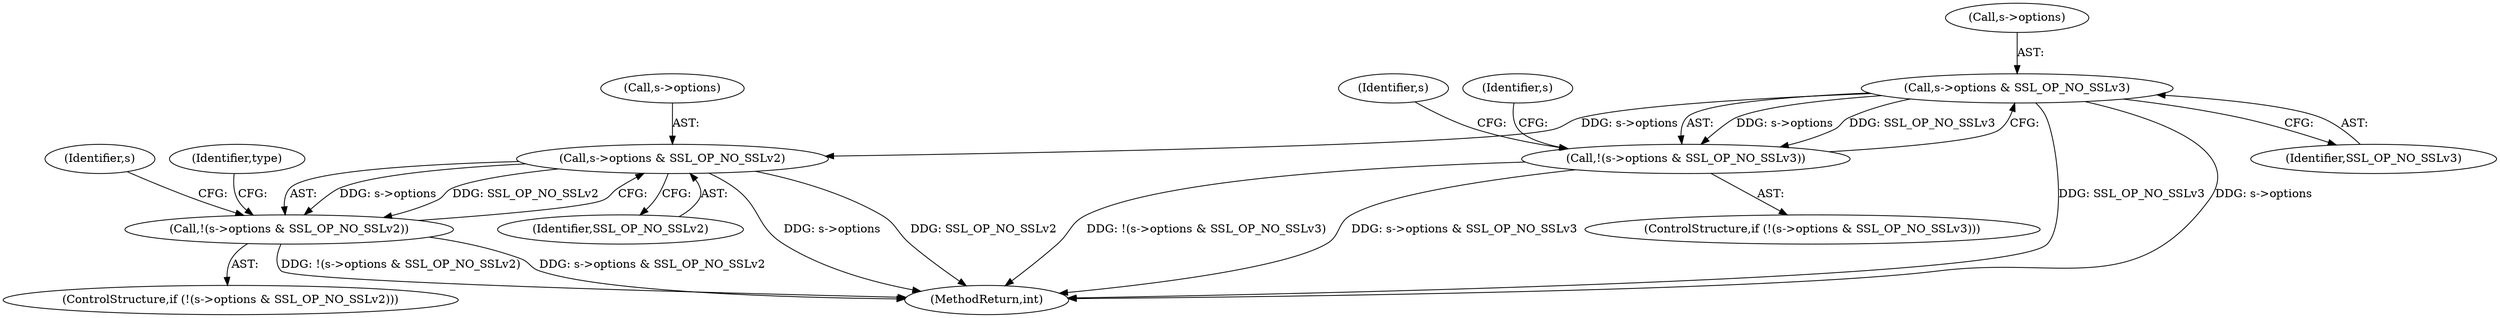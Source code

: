 digraph "0_openssl_26a59d9b46574e457870197dffa802871b4c8fc7_0@pointer" {
"1000398" [label="(Call,s->options & SSL_OP_NO_SSLv3)"];
"1000397" [label="(Call,!(s->options & SSL_OP_NO_SSLv3))"];
"1000417" [label="(Call,s->options & SSL_OP_NO_SSLv2)"];
"1000416" [label="(Call,!(s->options & SSL_OP_NO_SSLv2))"];
"1000689" [label="(Identifier,s)"];
"1000406" [label="(Identifier,s)"];
"1000416" [label="(Call,!(s->options & SSL_OP_NO_SSLv2))"];
"1000421" [label="(Identifier,SSL_OP_NO_SSLv2)"];
"1000417" [label="(Call,s->options & SSL_OP_NO_SSLv2)"];
"1000418" [label="(Call,s->options)"];
"1000423" [label="(Identifier,type)"];
"1000419" [label="(Identifier,s)"];
"1000398" [label="(Call,s->options & SSL_OP_NO_SSLv3)"];
"1000415" [label="(ControlStructure,if (!(s->options & SSL_OP_NO_SSLv2)))"];
"1001274" [label="(MethodReturn,int)"];
"1000399" [label="(Call,s->options)"];
"1000396" [label="(ControlStructure,if (!(s->options & SSL_OP_NO_SSLv3)))"];
"1000402" [label="(Identifier,SSL_OP_NO_SSLv3)"];
"1000397" [label="(Call,!(s->options & SSL_OP_NO_SSLv3))"];
"1000398" -> "1000397"  [label="AST: "];
"1000398" -> "1000402"  [label="CFG: "];
"1000399" -> "1000398"  [label="AST: "];
"1000402" -> "1000398"  [label="AST: "];
"1000397" -> "1000398"  [label="CFG: "];
"1000398" -> "1001274"  [label="DDG: SSL_OP_NO_SSLv3"];
"1000398" -> "1001274"  [label="DDG: s->options"];
"1000398" -> "1000397"  [label="DDG: s->options"];
"1000398" -> "1000397"  [label="DDG: SSL_OP_NO_SSLv3"];
"1000398" -> "1000417"  [label="DDG: s->options"];
"1000397" -> "1000396"  [label="AST: "];
"1000406" -> "1000397"  [label="CFG: "];
"1000419" -> "1000397"  [label="CFG: "];
"1000397" -> "1001274"  [label="DDG: !(s->options & SSL_OP_NO_SSLv3)"];
"1000397" -> "1001274"  [label="DDG: s->options & SSL_OP_NO_SSLv3"];
"1000417" -> "1000416"  [label="AST: "];
"1000417" -> "1000421"  [label="CFG: "];
"1000418" -> "1000417"  [label="AST: "];
"1000421" -> "1000417"  [label="AST: "];
"1000416" -> "1000417"  [label="CFG: "];
"1000417" -> "1001274"  [label="DDG: s->options"];
"1000417" -> "1001274"  [label="DDG: SSL_OP_NO_SSLv2"];
"1000417" -> "1000416"  [label="DDG: s->options"];
"1000417" -> "1000416"  [label="DDG: SSL_OP_NO_SSLv2"];
"1000416" -> "1000415"  [label="AST: "];
"1000423" -> "1000416"  [label="CFG: "];
"1000689" -> "1000416"  [label="CFG: "];
"1000416" -> "1001274"  [label="DDG: !(s->options & SSL_OP_NO_SSLv2)"];
"1000416" -> "1001274"  [label="DDG: s->options & SSL_OP_NO_SSLv2"];
}
